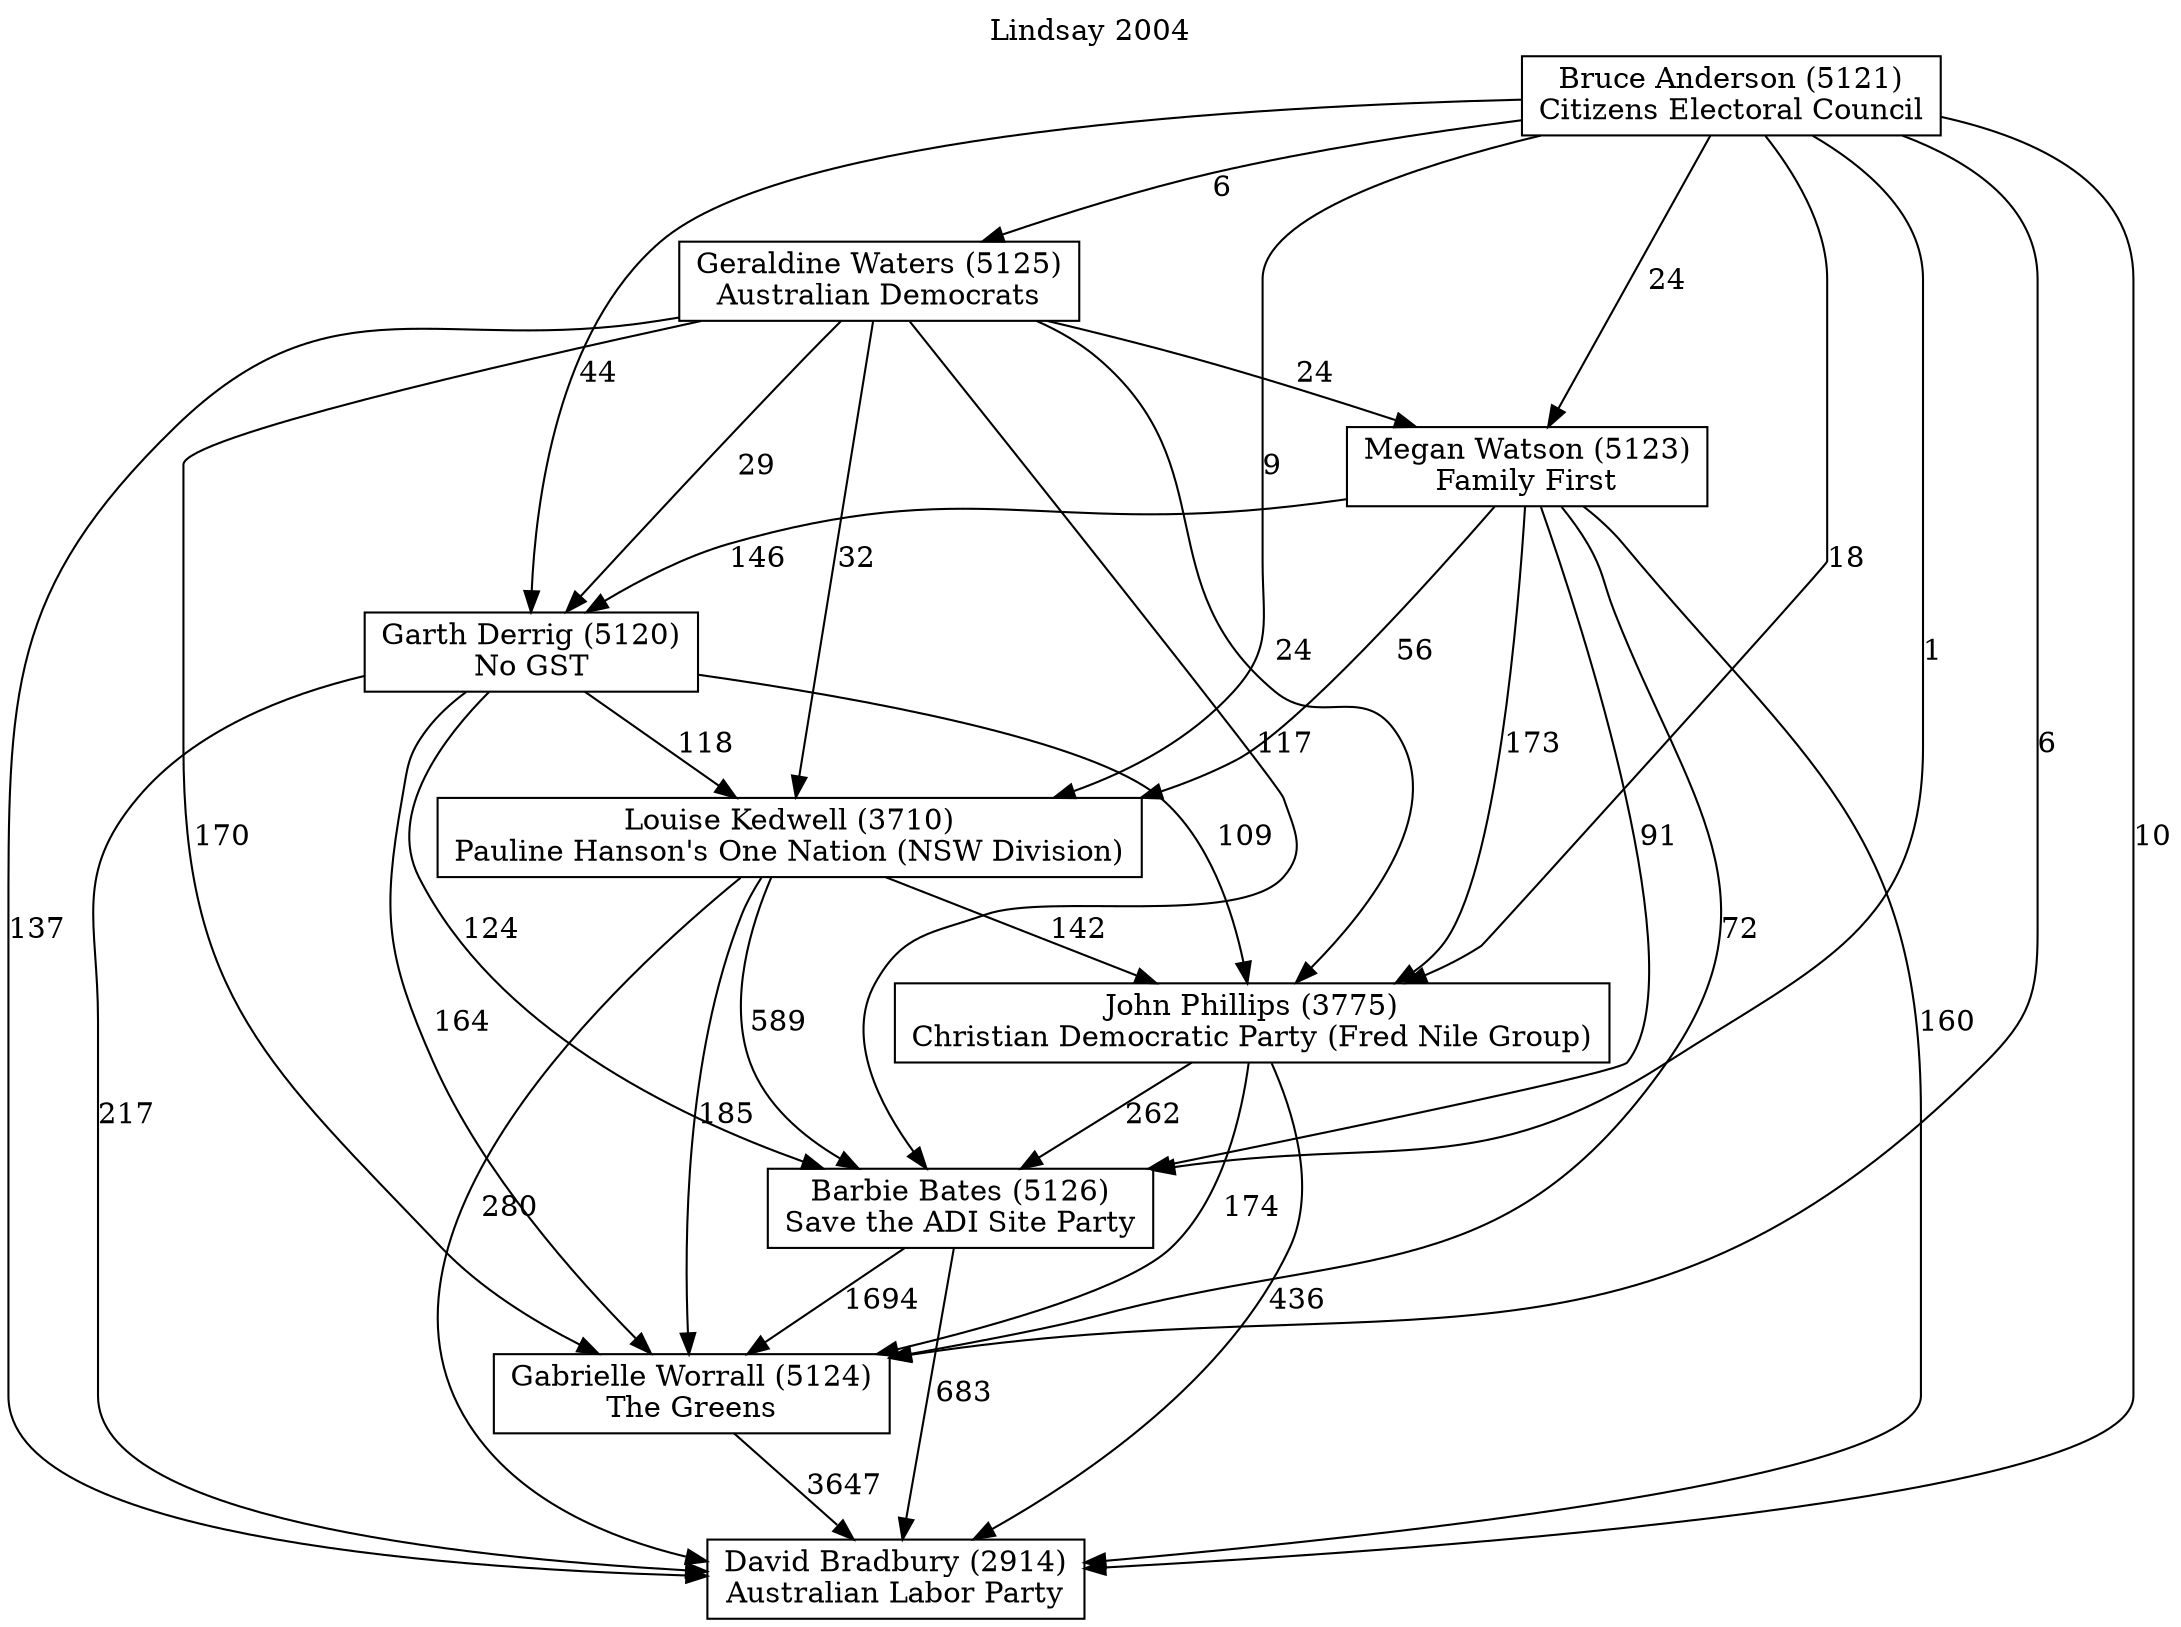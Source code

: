 // House preference flow
digraph "David Bradbury (2914)_Lindsay_2004" {
	graph [label="Lindsay 2004" labelloc=t mclimit=10]
	node [shape=box]
	"David Bradbury (2914)" [label="David Bradbury (2914)
Australian Labor Party"]
	"Gabrielle Worrall (5124)" [label="Gabrielle Worrall (5124)
The Greens"]
	"Barbie Bates (5126)" [label="Barbie Bates (5126)
Save the ADI Site Party"]
	"John Phillips (3775)" [label="John Phillips (3775)
Christian Democratic Party (Fred Nile Group)"]
	"Louise Kedwell (3710)" [label="Louise Kedwell (3710)
Pauline Hanson's One Nation (NSW Division)"]
	"Garth Derrig (5120)" [label="Garth Derrig (5120)
No GST"]
	"Megan Watson (5123)" [label="Megan Watson (5123)
Family First"]
	"Geraldine Waters (5125)" [label="Geraldine Waters (5125)
Australian Democrats"]
	"Bruce Anderson (5121)" [label="Bruce Anderson (5121)
Citizens Electoral Council"]
	"Gabrielle Worrall (5124)" -> "David Bradbury (2914)" [label=3647]
	"Barbie Bates (5126)" -> "Gabrielle Worrall (5124)" [label=1694]
	"John Phillips (3775)" -> "Barbie Bates (5126)" [label=262]
	"Louise Kedwell (3710)" -> "John Phillips (3775)" [label=142]
	"Garth Derrig (5120)" -> "Louise Kedwell (3710)" [label=118]
	"Megan Watson (5123)" -> "Garth Derrig (5120)" [label=146]
	"Geraldine Waters (5125)" -> "Megan Watson (5123)" [label=24]
	"Bruce Anderson (5121)" -> "Geraldine Waters (5125)" [label=6]
	"Barbie Bates (5126)" -> "David Bradbury (2914)" [label=683]
	"John Phillips (3775)" -> "David Bradbury (2914)" [label=436]
	"Louise Kedwell (3710)" -> "David Bradbury (2914)" [label=280]
	"Garth Derrig (5120)" -> "David Bradbury (2914)" [label=217]
	"Megan Watson (5123)" -> "David Bradbury (2914)" [label=160]
	"Geraldine Waters (5125)" -> "David Bradbury (2914)" [label=137]
	"Bruce Anderson (5121)" -> "David Bradbury (2914)" [label=10]
	"Bruce Anderson (5121)" -> "Megan Watson (5123)" [label=24]
	"Geraldine Waters (5125)" -> "Garth Derrig (5120)" [label=29]
	"Bruce Anderson (5121)" -> "Garth Derrig (5120)" [label=44]
	"Megan Watson (5123)" -> "Louise Kedwell (3710)" [label=56]
	"Geraldine Waters (5125)" -> "Louise Kedwell (3710)" [label=32]
	"Bruce Anderson (5121)" -> "Louise Kedwell (3710)" [label=9]
	"Garth Derrig (5120)" -> "John Phillips (3775)" [label=109]
	"Megan Watson (5123)" -> "John Phillips (3775)" [label=173]
	"Geraldine Waters (5125)" -> "John Phillips (3775)" [label=24]
	"Bruce Anderson (5121)" -> "John Phillips (3775)" [label=18]
	"Louise Kedwell (3710)" -> "Barbie Bates (5126)" [label=589]
	"Garth Derrig (5120)" -> "Barbie Bates (5126)" [label=124]
	"Megan Watson (5123)" -> "Barbie Bates (5126)" [label=91]
	"Geraldine Waters (5125)" -> "Barbie Bates (5126)" [label=117]
	"Bruce Anderson (5121)" -> "Barbie Bates (5126)" [label=1]
	"John Phillips (3775)" -> "Gabrielle Worrall (5124)" [label=174]
	"Louise Kedwell (3710)" -> "Gabrielle Worrall (5124)" [label=185]
	"Garth Derrig (5120)" -> "Gabrielle Worrall (5124)" [label=164]
	"Megan Watson (5123)" -> "Gabrielle Worrall (5124)" [label=72]
	"Geraldine Waters (5125)" -> "Gabrielle Worrall (5124)" [label=170]
	"Bruce Anderson (5121)" -> "Gabrielle Worrall (5124)" [label=6]
}
